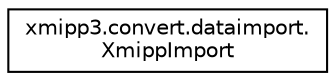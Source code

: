 digraph "Graphical Class Hierarchy"
{
  edge [fontname="Helvetica",fontsize="10",labelfontname="Helvetica",labelfontsize="10"];
  node [fontname="Helvetica",fontsize="10",shape=record];
  rankdir="LR";
  Node0 [label="xmipp3.convert.dataimport.\lXmippImport",height=0.2,width=0.4,color="black", fillcolor="white", style="filled",URL="$classxmipp3_1_1convert_1_1dataimport_1_1XmippImport.html"];
}
